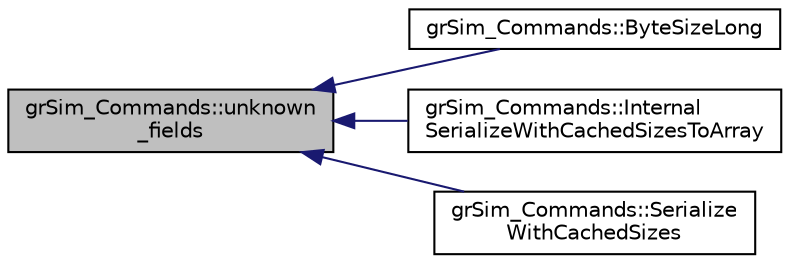 digraph "grSim_Commands::unknown_fields"
{
 // INTERACTIVE_SVG=YES
  edge [fontname="Helvetica",fontsize="10",labelfontname="Helvetica",labelfontsize="10"];
  node [fontname="Helvetica",fontsize="10",shape=record];
  rankdir="LR";
  Node1 [label="grSim_Commands::unknown\l_fields",height=0.2,width=0.4,color="black", fillcolor="grey75", style="filled", fontcolor="black"];
  Node1 -> Node2 [dir="back",color="midnightblue",fontsize="10",style="solid",fontname="Helvetica"];
  Node2 [label="grSim_Commands::ByteSizeLong",height=0.2,width=0.4,color="black", fillcolor="white", style="filled",URL="$d0/d13/classgr_sim___commands.html#a0a15915c02df278485a6d52bca6cac53"];
  Node1 -> Node3 [dir="back",color="midnightblue",fontsize="10",style="solid",fontname="Helvetica"];
  Node3 [label="grSim_Commands::Internal\lSerializeWithCachedSizesToArray",height=0.2,width=0.4,color="black", fillcolor="white", style="filled",URL="$d0/d13/classgr_sim___commands.html#aa01ea18a17dc5948b1cdb5ddde8c7900"];
  Node1 -> Node4 [dir="back",color="midnightblue",fontsize="10",style="solid",fontname="Helvetica"];
  Node4 [label="grSim_Commands::Serialize\lWithCachedSizes",height=0.2,width=0.4,color="black", fillcolor="white", style="filled",URL="$d0/d13/classgr_sim___commands.html#abb3bca32394ee3176ecaee32d584ddef"];
}
